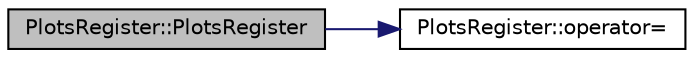 digraph "PlotsRegister::PlotsRegister"
{
  edge [fontname="Helvetica",fontsize="10",labelfontname="Helvetica",labelfontsize="10"];
  node [fontname="Helvetica",fontsize="10",shape=record];
  rankdir="LR";
  Node1 [label="PlotsRegister::PlotsRegister",height=0.2,width=0.4,color="black", fillcolor="grey75", style="filled", fontcolor="black"];
  Node1 -> Node2 [color="midnightblue",fontsize="10",style="solid",fontname="Helvetica"];
  Node2 [label="PlotsRegister::operator=",height=0.2,width=0.4,color="black", fillcolor="white", style="filled",URL="$d7/d6e/class_plots_register.html#a8c62873611c52bcca84bbd81cb992205",tooltip="the copy constructor "];
}
